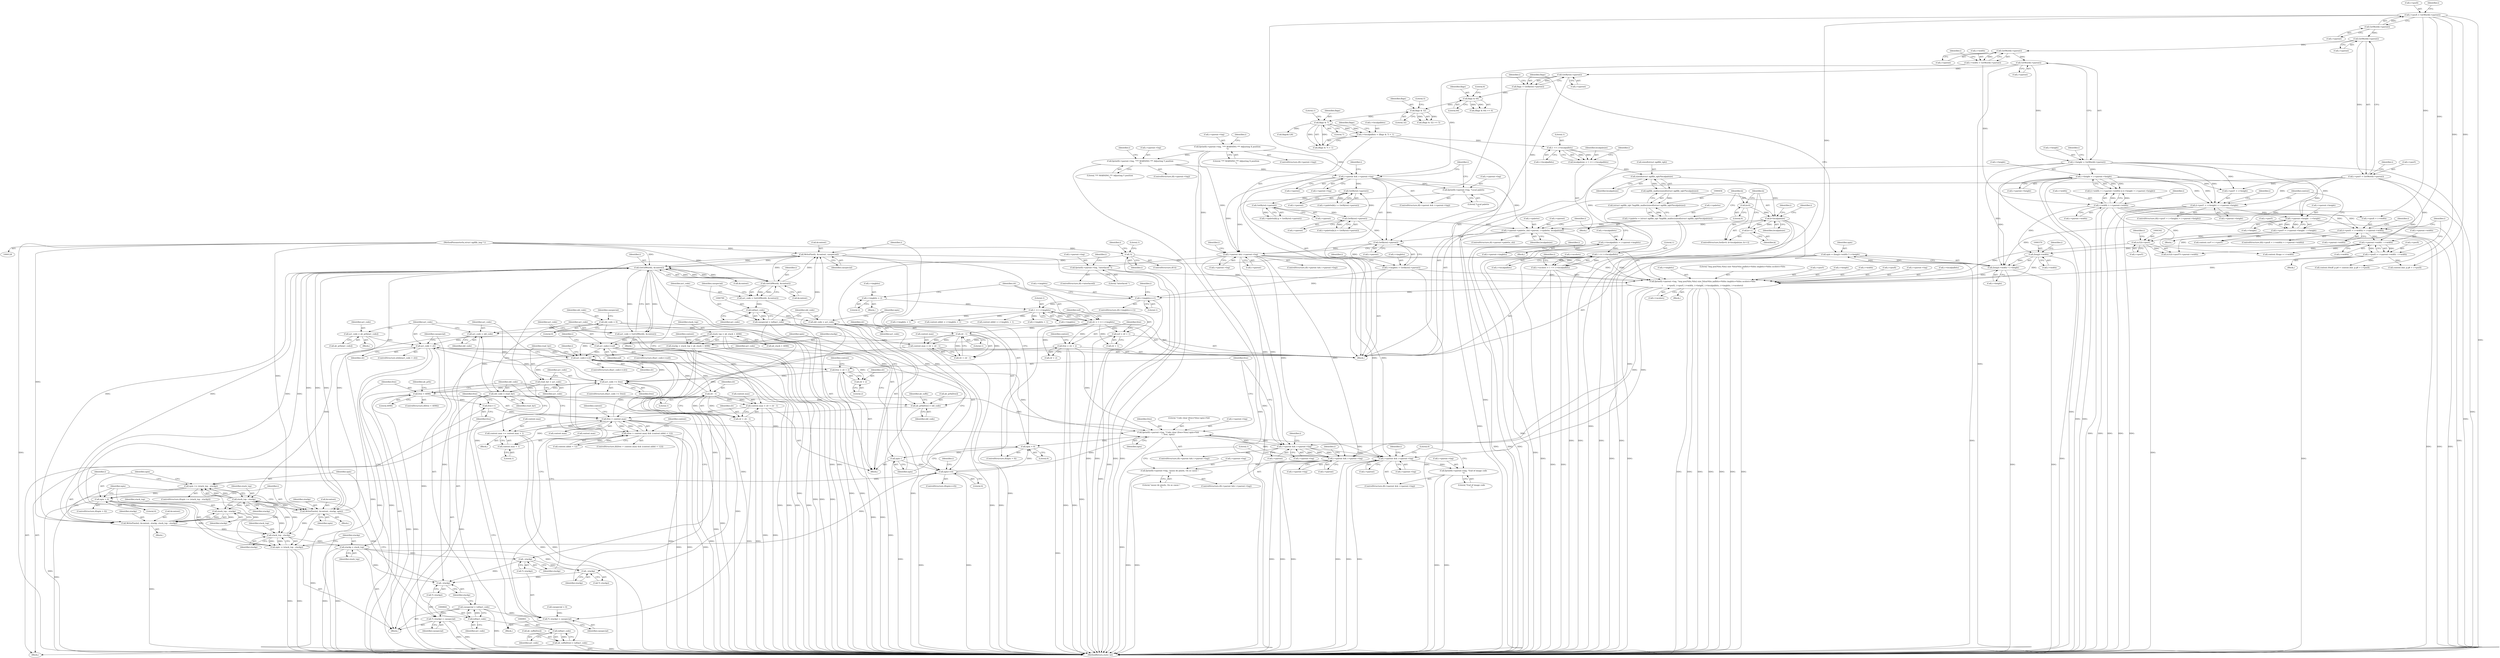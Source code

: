 digraph "0_ngiflib_cf429e0a2fe26b5f01ce0c8e9b79432e94509b6e@pointer" {
"1000799" [label="(Call,WritePixel(i, &context, casspecial))"];
"1000783" [label="(Call,GetGifWord(i, &context))"];
"1000682" [label="(Call,GetGifWord(i, &context))"];
"1000156" [label="(Call,!i)"];
"1000129" [label="(MethodParameterIn,struct ngiflib_img * i)"];
"1000858" [label="(Call,WritePixels(i, &context, stackp, stack_top - stackp))"];
"1000863" [label="(Call,stack_top - stackp)"];
"1000854" [label="(Call,stack_top - stackp)"];
"1000658" [label="(Call,stack_top = ab_stack + 4096)"];
"1000880" [label="(Call,stack_top - stackp)"];
"1000872" [label="(Call,WritePixels(i, &context, stackp, npix))"];
"1000868" [label="(Call,npix > 0)"];
"1000852" [label="(Call,npix >= (stack_top - stackp))"];
"1000711" [label="(Call,npix==0)"];
"1000804" [label="(Call,npix--)"];
"1000796" [label="(Call,npix > 0)"];
"1000749" [label="(Call,fprintf(i->parent->log, \"Code clear (free=%hu) npix=%ld\n\", free, npix))"];
"1000740" [label="(Call,i->parent && i->parent->log)"];
"1000560" [label="(Call,i->parent && i->parent->log)"];
"1000555" [label="(Call,GetByte(i->parent))"];
"1000435" [label="(Call,i->parent && i->parent->log)"];
"1000379" [label="(Call,GetByte(i->parent))"];
"1000189" [label="(Call,GetWord(i->parent))"];
"1000181" [label="(Call,GetWord(i->parent))"];
"1000173" [label="(Call,GetWord(i->parent))"];
"1000165" [label="(Call,GetWord(i->parent))"];
"1000292" [label="(Call,fprintf(i->parent->log, \"*** WARNING *** Adjusting Y position\n\"))"];
"1000251" [label="(Call,fprintf(i->parent->log, \"*** WARNING *** Adjusting X position\n\"))"];
"1000514" [label="(Call,i->parent->palette_cb(i->parent, i->palette, localpalsize))"];
"1000504" [label="(Call,GetByte(i->parent))"];
"1000492" [label="(Call,GetByte(i->parent))"];
"1000480" [label="(Call,GetByte(i->parent))"];
"1000451" [label="(Call,i->palette = (struct ngiflib_rgb *)ngiflib_malloc(sizeof(struct ngiflib_rgb)*localpalsize))"];
"1000455" [label="(Call,(struct ngiflib_rgb *)ngiflib_malloc(sizeof(struct ngiflib_rgb)*localpalsize))"];
"1000457" [label="(Call,ngiflib_malloc(sizeof(struct ngiflib_rgb)*localpalsize))"];
"1000458" [label="(Call,sizeof(struct ngiflib_rgb)*localpalsize)"];
"1000427" [label="(Call,localpalsize = 1 << i->localpalbits)"];
"1000429" [label="(Call,1 << i->localpalbits)"];
"1000411" [label="(Call,i->localpalbits = (flags & 7) + 1)"];
"1000416" [label="(Call,flags & 7)"];
"1000407" [label="(Call,flags & 32)"];
"1000388" [label="(Call,flags & 64)"];
"1000377" [label="(Call,flags = GetByte(i->parent))"];
"1000466" [label="(Call,k<localpalsize)"];
"1000463" [label="(Call,k=0)"];
"1000469" [label="(Call,k++)"];
"1000444" [label="(Call,fprintf(i->parent->log, \"Local palette\n\"))"];
"1000581" [label="(Call,fprintf(i->parent->log, \"img pos(%hu,%hu) size %hux%hu palbits=%hhu imgbits=%hhu ncolors=%hu\n\",\n\t       i->posX, i->posY, i->width, i->height, i->localpalbits, i->imgbits, i->ncolors))"];
"1000574" [label="(Call,fprintf(i->parent->log, \"interlaced \"))"];
"1000258" [label="(Call,i->posX = i->parent->width - i->width)"];
"1000262" [label="(Call,i->parent->width - i->width)"];
"1000231" [label="(Call,(i->posX + i->width) > i->parent->width)"];
"1000161" [label="(Call,i->posX = GetWord(i->parent))"];
"1000195" [label="(Call,i->width > i->parent->width)"];
"1000177" [label="(Call,i->width = GetWord(i->parent))"];
"1000341" [label="(Call,(u32)i->posY)"];
"1000299" [label="(Call,i->posY = i->parent->height - i->height)"];
"1000303" [label="(Call,i->parent->height - i->height)"];
"1000272" [label="(Call,(i->posY + i->height) > i->parent->height)"];
"1000169" [label="(Call,i->posY = GetWord(i->parent))"];
"1000185" [label="(Call,i->height = GetWord(i->parent))"];
"1000204" [label="(Call,i->height > i->parent->height)"];
"1000369" [label="(Call,(long)i->width)"];
"1000368" [label="(Call,(long)i->width * i->height)"];
"1000546" [label="(Call,1 << i->localpalbits)"];
"1000533" [label="(Call,i->localpalbits = i->parent->imgbits)"];
"1000551" [label="(Call,i->imgbits = GetByte(i->parent))"];
"1000542" [label="(Call,i->ncolors = 1 << i->localpalbits)"];
"1000907" [label="(Call,free > context.max)"];
"1000903" [label="(Call,free++)"];
"1000887" [label="(Call,free < 4096)"];
"1000812" [label="(Call,act_code >= free)"];
"1000735" [label="(Call,act_code==clr)"];
"1000687" [label="(Call,act_code==eof)"];
"1000680" [label="(Call,act_code = GetGifWord(i, &context))"];
"1000628" [label="(Call,eof = clr + 1)"];
"1000621" [label="(Call,clr = 1 << i->imgbits)"];
"1000623" [label="(Call,1 << i->imgbits)"];
"1000616" [label="(Call,i->imgbits = 2)"];
"1000610" [label="(Call,i->imgbits==1)"];
"1000825" [label="(Call,act_code > clr)"];
"1000821" [label="(Call,act_code = old_code)"];
"1000792" [label="(Call,old_code = act_code)"];
"1000789" [label="(Call,(u8)act_code)"];
"1000781" [label="(Call,act_code = GetGifWord(i, &context))"];
"1000143" [label="(Call,old_code = 0)"];
"1000931" [label="(Call,old_code = read_byt)"];
"1000808" [label="(Call,read_byt = act_code)"];
"1000836" [label="(Call,act_code = ab_prfx[act_code])"];
"1000653" [label="(Call,clr - 1)"];
"1000778" [label="(Call,clr - 1)"];
"1000758" [label="(Call,free = clr + 2)"];
"1000633" [label="(Call,free = clr + 2)"];
"1000772" [label="(Call,context.max = clr + clr - 1)"];
"1000647" [label="(Call,context.max = clr + clr - 1)"];
"1000922" [label="(Call,context.max += context.max + 1)"];
"1000366" [label="(Call,npix = (long)i->width * i->height)"];
"1000878" [label="(Call,npix -= (stack_top - stackp))"];
"1000848" [label="(Call,--stackp)"];
"1000883" [label="(Call,stackp = stack_top)"];
"1000831" [label="(Call,--stackp)"];
"1000818" [label="(Call,--stackp)"];
"1000656" [label="(Call,stackp = stack_top = ab_stack + 4096)"];
"1000799" [label="(Call,WritePixel(i, &context, casspecial))"];
"1000787" [label="(Call,casspecial = (u8)act_code)"];
"1000692" [label="(Call,i->parent && i->parent->log)"];
"1000701" [label="(Call,fprintf(i->parent->log, \"End of image code\n\"))"];
"1000716" [label="(Call,i->parent && i->parent->log)"];
"1000725" [label="(Call,fprintf(i->parent->log, \"assez de pixels, On se casse !\n\"))"];
"1000843" [label="(Call,(u8)act_code)"];
"1000841" [label="(Call,casspecial = (u8)act_code)"];
"1000816" [label="(Call,*(--stackp) = casspecial)"];
"1000846" [label="(Call,*(--stackp) = casspecial)"];
"1000900" [label="(Call,(u8)act_code)"];
"1000896" [label="(Call,ab_suffx[free] = (u8)act_code)"];
"1000906" [label="(Call,(free > context.max) && (context.nbbit < 12))"];
"1000926" [label="(Call,context.max + 1)"];
"1000760" [label="(Call,clr + 2)"];
"1000776" [label="(Call,clr + clr - 1)"];
"1000891" [label="(Call,ab_prfx[free] = old_code)"];
"1000556" [label="(Call,i->parent)"];
"1000301" [label="(Identifier,i)"];
"1000701" [label="(Call,fprintf(i->parent->log, \"End of image code\n\"))"];
"1000378" [label="(Identifier,flags)"];
"1000245" [label="(ControlStructure,if(i->parent->log))"];
"1000927" [label="(Call,context.max)"];
"1000257" [label="(Literal,\"*** WARNING *** Adjusting X position\n\")"];
"1000496" [label="(Call,i->palette[k].b = GetByte(i->parent))"];
"1000710" [label="(ControlStructure,if(npix==0))"];
"1000800" [label="(Identifier,i)"];
"1000251" [label="(Call,fprintf(i->parent->log, \"*** WARNING *** Adjusting X position\n\"))"];
"1000893" [label="(Identifier,ab_prfx)"];
"1000561" [label="(Call,i->parent)"];
"1000466" [label="(Call,k<localpalsize)"];
"1000162" [label="(Call,i->posX)"];
"1000787" [label="(Call,casspecial = (u8)act_code)"];
"1000712" [label="(Identifier,npix)"];
"1000862" [label="(Identifier,stackp)"];
"1000765" [label="(Identifier,context)"];
"1000882" [label="(Identifier,stackp)"];
"1000744" [label="(Call,i->parent->log)"];
"1000268" [label="(Call,i->width)"];
"1000623" [label="(Call,1 << i->imgbits)"];
"1000244" [label="(Block,)"];
"1000850" [label="(Identifier,casspecial)"];
"1000309" [label="(Call,i->height)"];
"1000547" [label="(Literal,1)"];
"1000511" [label="(Identifier,i)"];
"1000808" [label="(Call,read_byt = act_code)"];
"1000780" [label="(Literal,1)"];
"1000152" [label="(Call,casspecial = 0)"];
"1000145" [label="(Literal,0)"];
"1000430" [label="(Literal,1)"];
"1000468" [label="(Identifier,localpalsize)"];
"1000684" [label="(Call,&context)"];
"1000587" [label="(Literal,\"img pos(%hu,%hu) size %hux%hu palbits=%hhu imgbits=%hhu ncolors=%hu\n\")"];
"1000740" [label="(Call,i->parent && i->parent->log)"];
"1000447" [label="(Identifier,i)"];
"1000575" [label="(Call,i->parent->log)"];
"1000741" [label="(Call,i->parent)"];
"1000855" [label="(Identifier,stack_top)"];
"1000696" [label="(Call,i->parent->log)"];
"1000521" [label="(Identifier,localpalsize)"];
"1000289" [label="(Identifier,i)"];
"1000759" [label="(Identifier,free)"];
"1000462" [label="(ControlStructure,for(k=0; k<localpalsize; k++))"];
"1000711" [label="(Call,npix==0)"];
"1000781" [label="(Call,act_code = GetGifWord(i, &context))"];
"1000130" [label="(Block,)"];
"1000704" [label="(Identifier,i)"];
"1000416" [label="(Call,flags & 7)"];
"1000776" [label="(Call,clr + clr - 1)"];
"1000153" [label="(Identifier,casspecial)"];
"1000798" [label="(Literal,0)"];
"1000612" [label="(Identifier,i)"];
"1000390" [label="(Literal,64)"];
"1000870" [label="(Literal,0)"];
"1000232" [label="(Call,i->posX + i->width)"];
"1000314" [label="(Identifier,context)"];
"1000431" [label="(Call,i->localpalbits)"];
"1000854" [label="(Call,stack_top - stackp)"];
"1000591" [label="(Call,i->posY)"];
"1000822" [label="(Identifier,act_code)"];
"1000377" [label="(Call,flags = GetByte(i->parent))"];
"1000428" [label="(Identifier,localpalsize)"];
"1000803" [label="(Identifier,casspecial)"];
"1000622" [label="(Identifier,clr)"];
"1000846" [label="(Call,*(--stackp) = casspecial)"];
"1000665" [label="(Identifier,context)"];
"1000897" [label="(Call,ab_suffx[free])"];
"1000797" [label="(Identifier,npix)"];
"1000909" [label="(Call,context.max)"];
"1000923" [label="(Call,context.max)"];
"1000902" [label="(Identifier,act_code)"];
"1000879" [label="(Identifier,npix)"];
"1000380" [label="(Call,i->parent)"];
"1000391" [label="(Literal,6)"];
"1000633" [label="(Call,free = clr + 2)"];
"1000292" [label="(Call,fprintf(i->parent->log, \"*** WARNING *** Adjusting Y position\n\"))"];
"1000610" [label="(Call,i->imgbits==1)"];
"1000657" [label="(Identifier,stackp)"];
"1000758" [label="(Call,free = clr + 2)"];
"1000881" [label="(Identifier,stack_top)"];
"1000681" [label="(Identifier,act_code)"];
"1000628" [label="(Call,eof = clr + 1)"];
"1000889" [label="(Literal,4096)"];
"1000169" [label="(Call,i->posY = GetWord(i->parent))"];
"1000481" [label="(Call,i->parent)"];
"1000859" [label="(Identifier,i)"];
"1000805" [label="(Identifier,npix)"];
"1000863" [label="(Call,stack_top - stackp)"];
"1000772" [label="(Call,context.max = clr + clr - 1)"];
"1000906" [label="(Call,(free > context.max) && (context.nbbit < 12))"];
"1000493" [label="(Call,i->parent)"];
"1000543" [label="(Call,i->ncolors)"];
"1000351" [label="(Call,context.frbuff_p.p8 = context.line_p.p8 + i->posX)"];
"1000904" [label="(Identifier,free)"];
"1000166" [label="(Call,i->parent)"];
"1000427" [label="(Call,localpalsize = 1 << i->localpalbits)"];
"1000476" [label="(Identifier,i)"];
"1000826" [label="(Identifier,act_code)"];
"1000564" [label="(Call,i->parent->log)"];
"1000199" [label="(Call,i->parent->width)"];
"1000614" [label="(Literal,1)"];
"1000871" [label="(Block,)"];
"1000640" [label="(Identifier,context)"];
"1000611" [label="(Call,i->imgbits)"];
"1000778" [label="(Call,clr - 1)"];
"1000230" [label="(ControlStructure,if((i->posX + i->width) > i->parent->width))"];
"1000465" [label="(Literal,0)"];
"1000784" [label="(Identifier,i)"];
"1000551" [label="(Call,i->imgbits = GetByte(i->parent))"];
"1000713" [label="(Literal,0)"];
"1000263" [label="(Call,i->parent->width)"];
"1000621" [label="(Call,clr = 1 << i->imgbits)"];
"1000737" [label="(Identifier,clr)"];
"1000773" [label="(Call,context.max)"];
"1000410" [label="(Literal,5)"];
"1000658" [label="(Call,stack_top = ab_stack + 4096)"];
"1000818" [label="(Call,--stackp)"];
"1000654" [label="(Identifier,clr)"];
"1000857" [label="(Block,)"];
"1000248" [label="(Identifier,i)"];
"1000439" [label="(Call,i->parent->log)"];
"1000190" [label="(Call,i->parent)"];
"1000280" [label="(Call,i->parent->height)"];
"1000718" [label="(Identifier,i)"];
"1000903" [label="(Call,free++)"];
"1000883" [label="(Call,stackp = stack_top)"];
"1000155" [label="(ControlStructure,if(!i))"];
"1000692" [label="(Call,i->parent && i->parent->log)"];
"1000895" [label="(Identifier,old_code)"];
"1000157" [label="(Identifier,i)"];
"1000914" [label="(Identifier,context)"];
"1000534" [label="(Call,i->localpalbits)"];
"1000385" [label="(Identifier,i)"];
"1000716" [label="(Call,i->parent && i->parent->log)"];
"1000796" [label="(Call,npix > 0)"];
"1000789" [label="(Call,(u8)act_code)"];
"1000415" [label="(Call,(flags & 7) + 1)"];
"1000634" [label="(Identifier,free)"];
"1000891" [label="(Call,ab_prfx[free] = old_code)"];
"1000606" [label="(Call,i->ncolors)"];
"1000445" [label="(Call,i->parent->log)"];
"1000208" [label="(Call,i->parent->height)"];
"1000375" [label="(Identifier,i)"];
"1000888" [label="(Identifier,free)"];
"1000820" [label="(Identifier,casspecial)"];
"1000252" [label="(Call,i->parent->log)"];
"1000505" [label="(Call,i->parent)"];
"1000472" [label="(Call,i->palette[k].r = GetByte(i->parent))"];
"1000823" [label="(Identifier,old_code)"];
"1000907" [label="(Call,free > context.max)"];
"1000299" [label="(Call,i->posY = i->parent->height - i->height)"];
"1000469" [label="(Call,k++)"];
"1000204" [label="(Call,i->height > i->parent->height)"];
"1000273" [label="(Call,i->posY + i->height)"];
"1000470" [label="(Identifier,k)"];
"1000624" [label="(Literal,1)"];
"1000181" [label="(Call,GetWord(i->parent))"];
"1000562" [label="(Identifier,i)"];
"1000304" [label="(Call,i->parent->height)"];
"1000642" [label="(Call,i->imgbits + 1)"];
"1000179" [label="(Identifier,i)"];
"1000801" [label="(Call,&context)"];
"1000366" [label="(Call,npix = (long)i->width * i->height)"];
"1000660" [label="(Call,ab_stack + 4096)"];
"1000422" [label="(Identifier,flags)"];
"1000319" [label="(Call,context.curY = i->posY)"];
"1000852" [label="(Call,npix >= (stack_top - stackp))"];
"1000884" [label="(Identifier,stackp)"];
"1000757" [label="(Identifier,npix)"];
"1000827" [label="(Identifier,clr)"];
"1000832" [label="(Identifier,stackp)"];
"1000810" [label="(Identifier,act_code)"];
"1000728" [label="(Identifier,i)"];
"1000735" [label="(Call,act_code==clr)"];
"1000782" [label="(Identifier,act_code)"];
"1000794" [label="(Identifier,act_code)"];
"1000874" [label="(Call,&context)"];
"1000736" [label="(Identifier,act_code)"];
"1000504" [label="(Call,GetByte(i->parent))"];
"1000912" [label="(Call,context.nbbit < 12)"];
"1000691" [label="(ControlStructure,if(i->parent && i->parent->log))"];
"1000197" [label="(Identifier,i)"];
"1000597" [label="(Call,i->height)"];
"1000312" [label="(Call,context.Xtogo = i->width)"];
"1000609" [label="(ControlStructure,if(i->imgbits==1))"];
"1000537" [label="(Call,i->parent->imgbits)"];
"1000533" [label="(Call,i->localpalbits = i->parent->imgbits)"];
"1000388" [label="(Call,flags & 64)"];
"1000389" [label="(Identifier,flags)"];
"1000680" [label="(Call,act_code = GetGifWord(i, &context))"];
"1000171" [label="(Identifier,i)"];
"1000847" [label="(Call,*(--stackp))"];
"1000464" [label="(Identifier,k)"];
"1000738" [label="(Block,)"];
"1000286" [label="(ControlStructure,if(i->parent->log))"];
"1000559" [label="(ControlStructure,if(i->parent && i->parent->log))"];
"1000873" [label="(Identifier,i)"];
"1000749" [label="(Call,fprintf(i->parent->log, \"Code clear (free=%hu) npix=%ld\n\", free, npix))"];
"1000435" [label="(Call,i->parent && i->parent->log)"];
"1000725" [label="(Call,fprintf(i->parent->log, \"assez de pixels, On se casse !\n\"))"];
"1000300" [label="(Call,i->posY)"];
"1000129" [label="(MethodParameterIn,struct ngiflib_img * i)"];
"1000451" [label="(Call,i->palette = (struct ngiflib_rgb *)ngiflib_malloc(sizeof(struct ngiflib_rgb)*localpalsize))"];
"1000458" [label="(Call,sizeof(struct ngiflib_rgb)*localpalsize)"];
"1000406" [label="(Call,(flags & 32) >> 5)"];
"1000408" [label="(Identifier,flags)"];
"1000341" [label="(Call,(u32)i->posY)"];
"1000869" [label="(Identifier,npix)"];
"1000615" [label="(Block,)"];
"1000804" [label="(Call,npix--)"];
"1000733" [label="(Literal,1)"];
"1000205" [label="(Call,i->height)"];
"1000791" [label="(Identifier,act_code)"];
"1000648" [label="(Call,context.max)"];
"1000814" [label="(Identifier,free)"];
"1000143" [label="(Call,old_code = 0)"];
"1000807" [label="(Block,)"];
"1000450" [label="(Literal,\"Local palette\n\")"];
"1000581" [label="(Call,fprintf(i->parent->log, \"img pos(%hu,%hu) size %hux%hu palbits=%hhu imgbits=%hhu ncolors=%hu\n\",\n\t       i->posX, i->posY, i->width, i->height, i->localpalbits, i->imgbits, i->ncolors))"];
"1000687" [label="(Call,act_code==eof)"];
"1000905" [label="(ControlStructure,if((free > context.max) && (context.nbbit < 12)))"];
"1000783" [label="(Call,GetGifWord(i, &context))"];
"1000858" [label="(Call,WritePixels(i, &context, stackp, stack_top - stackp))"];
"1000357" [label="(Call,context.line_p.p8 + i->posX)"];
"1000160" [label="(Literal,1)"];
"1000555" [label="(Call,GetByte(i->parent))"];
"1000594" [label="(Call,i->width)"];
"1000371" [label="(Call,i->width)"];
"1000653" [label="(Call,clr - 1)"];
"1000864" [label="(Identifier,stack_top)"];
"1000795" [label="(ControlStructure,if(npix > 0))"];
"1000437" [label="(Identifier,i)"];
"1000686" [label="(ControlStructure,if(act_code==eof))"];
"1000896" [label="(Call,ab_suffx[free] = (u8)act_code)"];
"1000616" [label="(Call,i->imgbits = 2)"];
"1000387" [label="(Call,(flags & 64) >> 6)"];
"1000920" [label="(Identifier,context)"];
"1000785" [label="(Call,&context)"];
"1000343" [label="(Call,i->posY)"];
"1000702" [label="(Call,i->parent->log)"];
"1000651" [label="(Call,clr + clr - 1)"];
"1000693" [label="(Call,i->parent)"];
"1000298" [label="(Literal,\"*** WARNING *** Adjusting Y position\n\")"];
"1000777" [label="(Identifier,clr)"];
"1000707" [label="(Literal,\"End of image code\n\")"];
"1000886" [label="(ControlStructure,if(free < 4096))"];
"1000194" [label="(Call,(i->width > i->parent->width) || (i->height > i->parent->height))"];
"1000189" [label="(Call,GetWord(i->parent))"];
"1000742" [label="(Identifier,i)"];
"1000892" [label="(Call,ab_prfx[free])"];
"1000715" [label="(ControlStructure,if(i->parent && i->parent->log))"];
"1000812" [label="(Call,act_code >= free)"];
"1000374" [label="(Call,i->height)"];
"1000272" [label="(Call,(i->posY + i->height) > i->parent->height)"];
"1000682" [label="(Call,GetGifWord(i, &context))"];
"1000848" [label="(Call,--stackp)"];
"1000867" [label="(ControlStructure,if(npix > 0))"];
"1000262" [label="(Call,i->parent->width - i->width)"];
"1000788" [label="(Identifier,casspecial)"];
"1000259" [label="(Call,i->posX)"];
"1000379" [label="(Call,GetByte(i->parent))"];
"1000492" [label="(Call,GetByte(i->parent))"];
"1000444" [label="(Call,fprintf(i->parent->log, \"Local palette\n\"))"];
"1000161" [label="(Call,i->posX = GetWord(i->parent))"];
"1000165" [label="(Call,GetWord(i->parent))"];
"1000421" [label="(Call,flags&128)"];
"1000878" [label="(Call,npix -= (stack_top - stackp))"];
"1000260" [label="(Identifier,i)"];
"1000411" [label="(Call,i->localpalbits = (flags & 7) + 1)"];
"1000824" [label="(ControlStructure,while(act_code > clr))"];
"1000518" [label="(Call,i->palette)"];
"1000792" [label="(Call,old_code = act_code)"];
"1000588" [label="(Call,i->posX)"];
"1000484" [label="(Call,i->palette[k].g = GetByte(i->parent))"];
"1000417" [label="(Identifier,flags)"];
"1000837" [label="(Identifier,act_code)"];
"1000163" [label="(Identifier,i)"];
"1000514" [label="(Call,i->parent->palette_cb(i->parent, i->palette, localpalsize))"];
"1000582" [label="(Call,i->parent->log)"];
"1000638" [label="(Call,context.nbbit = i->imgbits + 1)"];
"1000898" [label="(Identifier,ab_suffx)"];
"1000618" [label="(Identifier,i)"];
"1000412" [label="(Call,i->localpalbits)"];
"1000156" [label="(Call,!i)"];
"1000174" [label="(Call,i->parent)"];
"1000843" [label="(Call,(u8)act_code)"];
"1000285" [label="(Block,)"];
"1000865" [label="(Identifier,stackp)"];
"1000544" [label="(Identifier,i)"];
"1000271" [label="(ControlStructure,if((i->posY + i->height) > i->parent->height))"];
"1000851" [label="(ControlStructure,if(npix >= (stack_top - stackp)))"];
"1000756" [label="(Identifier,free)"];
"1000679" [label="(Block,)"];
"1000453" [label="(Identifier,i)"];
"1000569" [label="(Block,)"];
"1000779" [label="(Identifier,clr)"];
"1000877" [label="(Identifier,npix)"];
"1000187" [label="(Identifier,i)"];
"1000436" [label="(Call,i->parent)"];
"1000177" [label="(Call,i->width = GetWord(i->parent))"];
"1000755" [label="(Literal,\"Code clear (free=%hu) npix=%ld\n\")"];
"1000480" [label="(Call,GetByte(i->parent))"];
"1000508" [label="(ControlStructure,if(i->parent->palette_cb))"];
"1000570" [label="(ControlStructure,if(i->interlaced))"];
"1000853" [label="(Identifier,npix)"];
"1000688" [label="(Identifier,act_code)"];
"1000887" [label="(Call,free < 4096)"];
"1000831" [label="(Call,--stackp)"];
"1000717" [label="(Call,i->parent)"];
"1000647" [label="(Call,context.max = clr + clr - 1)"];
"1000793" [label="(Identifier,old_code)"];
"1000656" [label="(Call,stackp = stack_top = ab_stack + 4096)"];
"1000926" [label="(Call,context.max + 1)"];
"1000239" [label="(Call,i->parent->width)"];
"1000900" [label="(Call,(u8)act_code)"];
"1000580" [label="(Literal,\"interlaced \")"];
"1000275" [label="(Identifier,i)"];
"1000467" [label="(Identifier,k)"];
"1000369" [label="(Call,(long)i->width)"];
"1000828" [label="(Block,)"];
"1000815" [label="(Block,)"];
"1000258" [label="(Call,i->posX = i->parent->width - i->width)"];
"1000617" [label="(Call,i->imgbits)"];
"1000731" [label="(Literal,\"assez de pixels, On se casse !\n\")"];
"1000625" [label="(Call,i->imgbits)"];
"1000434" [label="(ControlStructure,if(i->parent && i->parent->log))"];
"1000368" [label="(Call,(long)i->width * i->height)"];
"1000293" [label="(Call,i->parent->log)"];
"1000173" [label="(Call,GetWord(i->parent))"];
"1000515" [label="(Call,i->parent)"];
"1000763" [label="(Call,context.nbbit = i->imgbits + 1)"];
"1000461" [label="(Identifier,localpalsize)"];
"1000185" [label="(Call,i->height = GetWord(i->parent))"];
"1000182" [label="(Call,i->parent)"];
"1000908" [label="(Identifier,free)"];
"1000930" [label="(Literal,1)"];
"1000868" [label="(Call,npix > 0)"];
"1000720" [label="(Call,i->parent->log)"];
"1000936" [label="(MethodReturn,static int)"];
"1000572" [label="(Identifier,i)"];
"1000170" [label="(Call,i->posY)"];
"1000455" [label="(Call,(struct ngiflib_rgb *)ngiflib_malloc(sizeof(struct ngiflib_rgb)*localpalsize))"];
"1000856" [label="(Identifier,stackp)"];
"1000842" [label="(Identifier,casspecial)"];
"1000811" [label="(ControlStructure,if(act_code >= free))"];
"1000206" [label="(Identifier,i)"];
"1000424" [label="(Block,)"];
"1000231" [label="(Call,(i->posX + i->width) > i->parent->width)"];
"1000890" [label="(Block,)"];
"1000178" [label="(Call,i->width)"];
"1000922" [label="(Call,context.max += context.max + 1)"];
"1000553" [label="(Identifier,i)"];
"1000694" [label="(Identifier,i)"];
"1000767" [label="(Call,i->imgbits + 1)"];
"1000836" [label="(Call,act_code = ab_prfx[act_code])"];
"1000760" [label="(Call,clr + 2)"];
"1000845" [label="(Identifier,act_code)"];
"1000144" [label="(Identifier,old_code)"];
"1000419" [label="(Literal,1)"];
"1000931" [label="(Call,old_code = read_byt)"];
"1000817" [label="(Call,*(--stackp))"];
"1000761" [label="(Identifier,clr)"];
"1000880" [label="(Call,stack_top - stackp)"];
"1000407" [label="(Call,flags & 32)"];
"1000860" [label="(Call,&context)"];
"1000876" [label="(Identifier,stackp)"];
"1000196" [label="(Call,i->width)"];
"1000600" [label="(Call,i->localpalbits)"];
"1000452" [label="(Call,i->palette)"];
"1000463" [label="(Call,k=0)"];
"1000739" [label="(ControlStructure,if(i->parent && i->parent->log))"];
"1000933" [label="(Identifier,read_byt)"];
"1000821" [label="(Call,act_code = old_code)"];
"1000813" [label="(Identifier,act_code)"];
"1000340" [label="(Call,(u32)i->posY*i->parent->width)"];
"1000809" [label="(Identifier,read_byt)"];
"1000459" [label="(Call,sizeof(struct ngiflib_rgb))"];
"1000603" [label="(Call,i->imgbits)"];
"1000799" [label="(Call,WritePixel(i, &context, casspecial))"];
"1000409" [label="(Literal,32)"];
"1000542" [label="(Call,i->ncolors = 1 << i->localpalbits)"];
"1000872" [label="(Call,WritePixels(i, &context, stackp, npix))"];
"1000348" [label="(Identifier,i)"];
"1000825" [label="(Call,act_code > clr)"];
"1000841" [label="(Call,casspecial = (u8)act_code)"];
"1000689" [label="(Identifier,eof)"];
"1000849" [label="(Identifier,stackp)"];
"1000418" [label="(Literal,7)"];
"1000195" [label="(Call,i->width > i->parent->width)"];
"1000655" [label="(Literal,1)"];
"1000523" [label="(Block,)"];
"1000752" [label="(Identifier,i)"];
"1000917" [label="(Block,)"];
"1000620" [label="(Literal,2)"];
"1000552" [label="(Call,i->imgbits)"];
"1000560" [label="(Call,i->parent && i->parent->log)"];
"1000838" [label="(Call,ab_prfx[act_code])"];
"1000734" [label="(ControlStructure,if(act_code==clr))"];
"1000750" [label="(Call,i->parent->log)"];
"1000683" [label="(Identifier,i)"];
"1000629" [label="(Identifier,eof)"];
"1000429" [label="(Call,1 << i->localpalbits)"];
"1000932" [label="(Identifier,old_code)"];
"1000574" [label="(Call,fprintf(i->parent->log, \"interlaced \"))"];
"1000659" [label="(Identifier,stack_top)"];
"1000546" [label="(Call,1 << i->localpalbits)"];
"1000709" [label="(Literal,0)"];
"1000186" [label="(Call,i->height)"];
"1000457" [label="(Call,ngiflib_malloc(sizeof(struct ngiflib_rgb)*localpalsize))"];
"1000819" [label="(Identifier,stackp)"];
"1000635" [label="(Call,clr + 2)"];
"1000584" [label="(Identifier,i)"];
"1000726" [label="(Call,i->parent->log)"];
"1000885" [label="(Identifier,stack_top)"];
"1000548" [label="(Call,i->localpalbits)"];
"1000816" [label="(Call,*(--stackp) = casspecial)"];
"1000367" [label="(Identifier,npix)"];
"1000762" [label="(Literal,2)"];
"1000630" [label="(Call,clr + 1)"];
"1000830" [label="(Call,*(--stackp))"];
"1000303" [label="(Call,i->parent->height - i->height)"];
"1000799" -> "1000795"  [label="AST: "];
"1000799" -> "1000803"  [label="CFG: "];
"1000800" -> "1000799"  [label="AST: "];
"1000801" -> "1000799"  [label="AST: "];
"1000803" -> "1000799"  [label="AST: "];
"1000805" -> "1000799"  [label="CFG: "];
"1000799" -> "1000936"  [label="DDG: "];
"1000799" -> "1000936"  [label="DDG: "];
"1000799" -> "1000682"  [label="DDG: "];
"1000799" -> "1000682"  [label="DDG: "];
"1000783" -> "1000799"  [label="DDG: "];
"1000783" -> "1000799"  [label="DDG: "];
"1000129" -> "1000799"  [label="DDG: "];
"1000787" -> "1000799"  [label="DDG: "];
"1000799" -> "1000816"  [label="DDG: "];
"1000783" -> "1000781"  [label="AST: "];
"1000783" -> "1000785"  [label="CFG: "];
"1000784" -> "1000783"  [label="AST: "];
"1000785" -> "1000783"  [label="AST: "];
"1000781" -> "1000783"  [label="CFG: "];
"1000783" -> "1000682"  [label="DDG: "];
"1000783" -> "1000682"  [label="DDG: "];
"1000783" -> "1000781"  [label="DDG: "];
"1000783" -> "1000781"  [label="DDG: "];
"1000682" -> "1000783"  [label="DDG: "];
"1000682" -> "1000783"  [label="DDG: "];
"1000129" -> "1000783"  [label="DDG: "];
"1000682" -> "1000680"  [label="AST: "];
"1000682" -> "1000684"  [label="CFG: "];
"1000683" -> "1000682"  [label="AST: "];
"1000684" -> "1000682"  [label="AST: "];
"1000680" -> "1000682"  [label="CFG: "];
"1000682" -> "1000936"  [label="DDG: "];
"1000682" -> "1000936"  [label="DDG: "];
"1000682" -> "1000680"  [label="DDG: "];
"1000682" -> "1000680"  [label="DDG: "];
"1000156" -> "1000682"  [label="DDG: "];
"1000858" -> "1000682"  [label="DDG: "];
"1000858" -> "1000682"  [label="DDG: "];
"1000872" -> "1000682"  [label="DDG: "];
"1000872" -> "1000682"  [label="DDG: "];
"1000129" -> "1000682"  [label="DDG: "];
"1000682" -> "1000858"  [label="DDG: "];
"1000682" -> "1000858"  [label="DDG: "];
"1000682" -> "1000872"  [label="DDG: "];
"1000682" -> "1000872"  [label="DDG: "];
"1000156" -> "1000155"  [label="AST: "];
"1000156" -> "1000157"  [label="CFG: "];
"1000157" -> "1000156"  [label="AST: "];
"1000160" -> "1000156"  [label="CFG: "];
"1000163" -> "1000156"  [label="CFG: "];
"1000156" -> "1000936"  [label="DDG: "];
"1000156" -> "1000936"  [label="DDG: "];
"1000129" -> "1000156"  [label="DDG: "];
"1000129" -> "1000128"  [label="AST: "];
"1000129" -> "1000936"  [label="DDG: "];
"1000129" -> "1000858"  [label="DDG: "];
"1000129" -> "1000872"  [label="DDG: "];
"1000858" -> "1000857"  [label="AST: "];
"1000858" -> "1000863"  [label="CFG: "];
"1000859" -> "1000858"  [label="AST: "];
"1000860" -> "1000858"  [label="AST: "];
"1000862" -> "1000858"  [label="AST: "];
"1000863" -> "1000858"  [label="AST: "];
"1000879" -> "1000858"  [label="CFG: "];
"1000858" -> "1000936"  [label="DDG: "];
"1000863" -> "1000858"  [label="DDG: "];
"1000863" -> "1000858"  [label="DDG: "];
"1000858" -> "1000880"  [label="DDG: "];
"1000863" -> "1000865"  [label="CFG: "];
"1000864" -> "1000863"  [label="AST: "];
"1000865" -> "1000863"  [label="AST: "];
"1000854" -> "1000863"  [label="DDG: "];
"1000854" -> "1000863"  [label="DDG: "];
"1000863" -> "1000880"  [label="DDG: "];
"1000854" -> "1000852"  [label="AST: "];
"1000854" -> "1000856"  [label="CFG: "];
"1000855" -> "1000854"  [label="AST: "];
"1000856" -> "1000854"  [label="AST: "];
"1000852" -> "1000854"  [label="CFG: "];
"1000854" -> "1000852"  [label="DDG: "];
"1000854" -> "1000852"  [label="DDG: "];
"1000658" -> "1000854"  [label="DDG: "];
"1000880" -> "1000854"  [label="DDG: "];
"1000848" -> "1000854"  [label="DDG: "];
"1000854" -> "1000872"  [label="DDG: "];
"1000854" -> "1000880"  [label="DDG: "];
"1000854" -> "1000880"  [label="DDG: "];
"1000658" -> "1000656"  [label="AST: "];
"1000658" -> "1000660"  [label="CFG: "];
"1000659" -> "1000658"  [label="AST: "];
"1000660" -> "1000658"  [label="AST: "];
"1000656" -> "1000658"  [label="CFG: "];
"1000658" -> "1000936"  [label="DDG: "];
"1000658" -> "1000936"  [label="DDG: "];
"1000658" -> "1000656"  [label="DDG: "];
"1000880" -> "1000878"  [label="AST: "];
"1000880" -> "1000882"  [label="CFG: "];
"1000881" -> "1000880"  [label="AST: "];
"1000882" -> "1000880"  [label="AST: "];
"1000878" -> "1000880"  [label="CFG: "];
"1000880" -> "1000878"  [label="DDG: "];
"1000880" -> "1000878"  [label="DDG: "];
"1000872" -> "1000880"  [label="DDG: "];
"1000880" -> "1000883"  [label="DDG: "];
"1000872" -> "1000871"  [label="AST: "];
"1000872" -> "1000877"  [label="CFG: "];
"1000873" -> "1000872"  [label="AST: "];
"1000874" -> "1000872"  [label="AST: "];
"1000876" -> "1000872"  [label="AST: "];
"1000877" -> "1000872"  [label="AST: "];
"1000879" -> "1000872"  [label="CFG: "];
"1000872" -> "1000936"  [label="DDG: "];
"1000868" -> "1000872"  [label="DDG: "];
"1000872" -> "1000878"  [label="DDG: "];
"1000868" -> "1000867"  [label="AST: "];
"1000868" -> "1000870"  [label="CFG: "];
"1000869" -> "1000868"  [label="AST: "];
"1000870" -> "1000868"  [label="AST: "];
"1000873" -> "1000868"  [label="CFG: "];
"1000879" -> "1000868"  [label="CFG: "];
"1000868" -> "1000936"  [label="DDG: "];
"1000852" -> "1000868"  [label="DDG: "];
"1000868" -> "1000878"  [label="DDG: "];
"1000852" -> "1000851"  [label="AST: "];
"1000853" -> "1000852"  [label="AST: "];
"1000859" -> "1000852"  [label="CFG: "];
"1000869" -> "1000852"  [label="CFG: "];
"1000852" -> "1000936"  [label="DDG: "];
"1000711" -> "1000852"  [label="DDG: "];
"1000852" -> "1000878"  [label="DDG: "];
"1000711" -> "1000710"  [label="AST: "];
"1000711" -> "1000713"  [label="CFG: "];
"1000712" -> "1000711"  [label="AST: "];
"1000713" -> "1000711"  [label="AST: "];
"1000718" -> "1000711"  [label="CFG: "];
"1000736" -> "1000711"  [label="CFG: "];
"1000711" -> "1000936"  [label="DDG: "];
"1000711" -> "1000936"  [label="DDG: "];
"1000804" -> "1000711"  [label="DDG: "];
"1000366" -> "1000711"  [label="DDG: "];
"1000878" -> "1000711"  [label="DDG: "];
"1000711" -> "1000749"  [label="DDG: "];
"1000711" -> "1000796"  [label="DDG: "];
"1000804" -> "1000738"  [label="AST: "];
"1000804" -> "1000805"  [label="CFG: "];
"1000805" -> "1000804"  [label="AST: "];
"1000681" -> "1000804"  [label="CFG: "];
"1000804" -> "1000936"  [label="DDG: "];
"1000796" -> "1000804"  [label="DDG: "];
"1000796" -> "1000795"  [label="AST: "];
"1000796" -> "1000798"  [label="CFG: "];
"1000797" -> "1000796"  [label="AST: "];
"1000798" -> "1000796"  [label="AST: "];
"1000800" -> "1000796"  [label="CFG: "];
"1000805" -> "1000796"  [label="CFG: "];
"1000796" -> "1000936"  [label="DDG: "];
"1000749" -> "1000796"  [label="DDG: "];
"1000749" -> "1000739"  [label="AST: "];
"1000749" -> "1000757"  [label="CFG: "];
"1000750" -> "1000749"  [label="AST: "];
"1000755" -> "1000749"  [label="AST: "];
"1000756" -> "1000749"  [label="AST: "];
"1000757" -> "1000749"  [label="AST: "];
"1000759" -> "1000749"  [label="CFG: "];
"1000749" -> "1000936"  [label="DDG: "];
"1000749" -> "1000692"  [label="DDG: "];
"1000749" -> "1000716"  [label="DDG: "];
"1000749" -> "1000740"  [label="DDG: "];
"1000740" -> "1000749"  [label="DDG: "];
"1000907" -> "1000749"  [label="DDG: "];
"1000758" -> "1000749"  [label="DDG: "];
"1000887" -> "1000749"  [label="DDG: "];
"1000633" -> "1000749"  [label="DDG: "];
"1000740" -> "1000739"  [label="AST: "];
"1000740" -> "1000741"  [label="CFG: "];
"1000740" -> "1000744"  [label="CFG: "];
"1000741" -> "1000740"  [label="AST: "];
"1000744" -> "1000740"  [label="AST: "];
"1000752" -> "1000740"  [label="CFG: "];
"1000759" -> "1000740"  [label="CFG: "];
"1000740" -> "1000692"  [label="DDG: "];
"1000740" -> "1000692"  [label="DDG: "];
"1000740" -> "1000716"  [label="DDG: "];
"1000740" -> "1000716"  [label="DDG: "];
"1000560" -> "1000740"  [label="DDG: "];
"1000560" -> "1000740"  [label="DDG: "];
"1000581" -> "1000740"  [label="DDG: "];
"1000560" -> "1000559"  [label="AST: "];
"1000560" -> "1000561"  [label="CFG: "];
"1000560" -> "1000564"  [label="CFG: "];
"1000561" -> "1000560"  [label="AST: "];
"1000564" -> "1000560"  [label="AST: "];
"1000572" -> "1000560"  [label="CFG: "];
"1000612" -> "1000560"  [label="CFG: "];
"1000555" -> "1000560"  [label="DDG: "];
"1000292" -> "1000560"  [label="DDG: "];
"1000251" -> "1000560"  [label="DDG: "];
"1000444" -> "1000560"  [label="DDG: "];
"1000435" -> "1000560"  [label="DDG: "];
"1000560" -> "1000574"  [label="DDG: "];
"1000560" -> "1000581"  [label="DDG: "];
"1000560" -> "1000692"  [label="DDG: "];
"1000560" -> "1000692"  [label="DDG: "];
"1000560" -> "1000716"  [label="DDG: "];
"1000560" -> "1000716"  [label="DDG: "];
"1000555" -> "1000551"  [label="AST: "];
"1000555" -> "1000556"  [label="CFG: "];
"1000556" -> "1000555"  [label="AST: "];
"1000551" -> "1000555"  [label="CFG: "];
"1000555" -> "1000551"  [label="DDG: "];
"1000435" -> "1000555"  [label="DDG: "];
"1000379" -> "1000555"  [label="DDG: "];
"1000514" -> "1000555"  [label="DDG: "];
"1000504" -> "1000555"  [label="DDG: "];
"1000435" -> "1000434"  [label="AST: "];
"1000435" -> "1000436"  [label="CFG: "];
"1000435" -> "1000439"  [label="CFG: "];
"1000436" -> "1000435"  [label="AST: "];
"1000439" -> "1000435"  [label="AST: "];
"1000447" -> "1000435"  [label="CFG: "];
"1000453" -> "1000435"  [label="CFG: "];
"1000379" -> "1000435"  [label="DDG: "];
"1000292" -> "1000435"  [label="DDG: "];
"1000251" -> "1000435"  [label="DDG: "];
"1000435" -> "1000444"  [label="DDG: "];
"1000435" -> "1000480"  [label="DDG: "];
"1000435" -> "1000514"  [label="DDG: "];
"1000379" -> "1000377"  [label="AST: "];
"1000379" -> "1000380"  [label="CFG: "];
"1000380" -> "1000379"  [label="AST: "];
"1000377" -> "1000379"  [label="CFG: "];
"1000379" -> "1000377"  [label="DDG: "];
"1000189" -> "1000379"  [label="DDG: "];
"1000189" -> "1000185"  [label="AST: "];
"1000189" -> "1000190"  [label="CFG: "];
"1000190" -> "1000189"  [label="AST: "];
"1000185" -> "1000189"  [label="CFG: "];
"1000189" -> "1000936"  [label="DDG: "];
"1000189" -> "1000185"  [label="DDG: "];
"1000181" -> "1000189"  [label="DDG: "];
"1000181" -> "1000177"  [label="AST: "];
"1000181" -> "1000182"  [label="CFG: "];
"1000182" -> "1000181"  [label="AST: "];
"1000177" -> "1000181"  [label="CFG: "];
"1000181" -> "1000177"  [label="DDG: "];
"1000173" -> "1000181"  [label="DDG: "];
"1000173" -> "1000169"  [label="AST: "];
"1000173" -> "1000174"  [label="CFG: "];
"1000174" -> "1000173"  [label="AST: "];
"1000169" -> "1000173"  [label="CFG: "];
"1000173" -> "1000169"  [label="DDG: "];
"1000165" -> "1000173"  [label="DDG: "];
"1000165" -> "1000161"  [label="AST: "];
"1000165" -> "1000166"  [label="CFG: "];
"1000166" -> "1000165"  [label="AST: "];
"1000161" -> "1000165"  [label="CFG: "];
"1000165" -> "1000161"  [label="DDG: "];
"1000292" -> "1000286"  [label="AST: "];
"1000292" -> "1000298"  [label="CFG: "];
"1000293" -> "1000292"  [label="AST: "];
"1000298" -> "1000292"  [label="AST: "];
"1000301" -> "1000292"  [label="CFG: "];
"1000292" -> "1000936"  [label="DDG: "];
"1000251" -> "1000292"  [label="DDG: "];
"1000251" -> "1000245"  [label="AST: "];
"1000251" -> "1000257"  [label="CFG: "];
"1000252" -> "1000251"  [label="AST: "];
"1000257" -> "1000251"  [label="AST: "];
"1000260" -> "1000251"  [label="CFG: "];
"1000251" -> "1000936"  [label="DDG: "];
"1000514" -> "1000508"  [label="AST: "];
"1000514" -> "1000521"  [label="CFG: "];
"1000515" -> "1000514"  [label="AST: "];
"1000518" -> "1000514"  [label="AST: "];
"1000521" -> "1000514"  [label="AST: "];
"1000544" -> "1000514"  [label="CFG: "];
"1000514" -> "1000936"  [label="DDG: "];
"1000514" -> "1000936"  [label="DDG: "];
"1000514" -> "1000936"  [label="DDG: "];
"1000504" -> "1000514"  [label="DDG: "];
"1000451" -> "1000514"  [label="DDG: "];
"1000466" -> "1000514"  [label="DDG: "];
"1000504" -> "1000496"  [label="AST: "];
"1000504" -> "1000505"  [label="CFG: "];
"1000505" -> "1000504"  [label="AST: "];
"1000496" -> "1000504"  [label="CFG: "];
"1000504" -> "1000480"  [label="DDG: "];
"1000504" -> "1000496"  [label="DDG: "];
"1000492" -> "1000504"  [label="DDG: "];
"1000492" -> "1000484"  [label="AST: "];
"1000492" -> "1000493"  [label="CFG: "];
"1000493" -> "1000492"  [label="AST: "];
"1000484" -> "1000492"  [label="CFG: "];
"1000492" -> "1000484"  [label="DDG: "];
"1000480" -> "1000492"  [label="DDG: "];
"1000480" -> "1000472"  [label="AST: "];
"1000480" -> "1000481"  [label="CFG: "];
"1000481" -> "1000480"  [label="AST: "];
"1000472" -> "1000480"  [label="CFG: "];
"1000480" -> "1000472"  [label="DDG: "];
"1000451" -> "1000424"  [label="AST: "];
"1000451" -> "1000455"  [label="CFG: "];
"1000452" -> "1000451"  [label="AST: "];
"1000455" -> "1000451"  [label="AST: "];
"1000464" -> "1000451"  [label="CFG: "];
"1000451" -> "1000936"  [label="DDG: "];
"1000451" -> "1000936"  [label="DDG: "];
"1000455" -> "1000451"  [label="DDG: "];
"1000455" -> "1000457"  [label="CFG: "];
"1000456" -> "1000455"  [label="AST: "];
"1000457" -> "1000455"  [label="AST: "];
"1000455" -> "1000936"  [label="DDG: "];
"1000457" -> "1000455"  [label="DDG: "];
"1000457" -> "1000458"  [label="CFG: "];
"1000458" -> "1000457"  [label="AST: "];
"1000457" -> "1000936"  [label="DDG: "];
"1000458" -> "1000457"  [label="DDG: "];
"1000458" -> "1000461"  [label="CFG: "];
"1000459" -> "1000458"  [label="AST: "];
"1000461" -> "1000458"  [label="AST: "];
"1000427" -> "1000458"  [label="DDG: "];
"1000458" -> "1000466"  [label="DDG: "];
"1000427" -> "1000424"  [label="AST: "];
"1000427" -> "1000429"  [label="CFG: "];
"1000428" -> "1000427"  [label="AST: "];
"1000429" -> "1000427"  [label="AST: "];
"1000437" -> "1000427"  [label="CFG: "];
"1000429" -> "1000427"  [label="DDG: "];
"1000429" -> "1000427"  [label="DDG: "];
"1000429" -> "1000431"  [label="CFG: "];
"1000430" -> "1000429"  [label="AST: "];
"1000431" -> "1000429"  [label="AST: "];
"1000411" -> "1000429"  [label="DDG: "];
"1000429" -> "1000546"  [label="DDG: "];
"1000411" -> "1000130"  [label="AST: "];
"1000411" -> "1000415"  [label="CFG: "];
"1000412" -> "1000411"  [label="AST: "];
"1000415" -> "1000411"  [label="AST: "];
"1000422" -> "1000411"  [label="CFG: "];
"1000411" -> "1000936"  [label="DDG: "];
"1000416" -> "1000411"  [label="DDG: "];
"1000416" -> "1000411"  [label="DDG: "];
"1000416" -> "1000415"  [label="AST: "];
"1000416" -> "1000418"  [label="CFG: "];
"1000417" -> "1000416"  [label="AST: "];
"1000418" -> "1000416"  [label="AST: "];
"1000419" -> "1000416"  [label="CFG: "];
"1000416" -> "1000415"  [label="DDG: "];
"1000416" -> "1000415"  [label="DDG: "];
"1000407" -> "1000416"  [label="DDG: "];
"1000416" -> "1000421"  [label="DDG: "];
"1000407" -> "1000406"  [label="AST: "];
"1000407" -> "1000409"  [label="CFG: "];
"1000408" -> "1000407"  [label="AST: "];
"1000409" -> "1000407"  [label="AST: "];
"1000410" -> "1000407"  [label="CFG: "];
"1000407" -> "1000406"  [label="DDG: "];
"1000407" -> "1000406"  [label="DDG: "];
"1000388" -> "1000407"  [label="DDG: "];
"1000388" -> "1000387"  [label="AST: "];
"1000388" -> "1000390"  [label="CFG: "];
"1000389" -> "1000388"  [label="AST: "];
"1000390" -> "1000388"  [label="AST: "];
"1000391" -> "1000388"  [label="CFG: "];
"1000388" -> "1000387"  [label="DDG: "];
"1000388" -> "1000387"  [label="DDG: "];
"1000377" -> "1000388"  [label="DDG: "];
"1000377" -> "1000130"  [label="AST: "];
"1000378" -> "1000377"  [label="AST: "];
"1000385" -> "1000377"  [label="CFG: "];
"1000466" -> "1000462"  [label="AST: "];
"1000466" -> "1000468"  [label="CFG: "];
"1000467" -> "1000466"  [label="AST: "];
"1000468" -> "1000466"  [label="AST: "];
"1000476" -> "1000466"  [label="CFG: "];
"1000511" -> "1000466"  [label="CFG: "];
"1000466" -> "1000936"  [label="DDG: "];
"1000466" -> "1000936"  [label="DDG: "];
"1000466" -> "1000936"  [label="DDG: "];
"1000463" -> "1000466"  [label="DDG: "];
"1000469" -> "1000466"  [label="DDG: "];
"1000466" -> "1000469"  [label="DDG: "];
"1000463" -> "1000462"  [label="AST: "];
"1000463" -> "1000465"  [label="CFG: "];
"1000464" -> "1000463"  [label="AST: "];
"1000465" -> "1000463"  [label="AST: "];
"1000467" -> "1000463"  [label="CFG: "];
"1000469" -> "1000462"  [label="AST: "];
"1000469" -> "1000470"  [label="CFG: "];
"1000470" -> "1000469"  [label="AST: "];
"1000467" -> "1000469"  [label="CFG: "];
"1000444" -> "1000434"  [label="AST: "];
"1000444" -> "1000450"  [label="CFG: "];
"1000445" -> "1000444"  [label="AST: "];
"1000450" -> "1000444"  [label="AST: "];
"1000453" -> "1000444"  [label="CFG: "];
"1000444" -> "1000936"  [label="DDG: "];
"1000581" -> "1000569"  [label="AST: "];
"1000581" -> "1000606"  [label="CFG: "];
"1000582" -> "1000581"  [label="AST: "];
"1000587" -> "1000581"  [label="AST: "];
"1000588" -> "1000581"  [label="AST: "];
"1000591" -> "1000581"  [label="AST: "];
"1000594" -> "1000581"  [label="AST: "];
"1000597" -> "1000581"  [label="AST: "];
"1000600" -> "1000581"  [label="AST: "];
"1000603" -> "1000581"  [label="AST: "];
"1000606" -> "1000581"  [label="AST: "];
"1000612" -> "1000581"  [label="CFG: "];
"1000581" -> "1000936"  [label="DDG: "];
"1000581" -> "1000936"  [label="DDG: "];
"1000581" -> "1000936"  [label="DDG: "];
"1000581" -> "1000936"  [label="DDG: "];
"1000581" -> "1000936"  [label="DDG: "];
"1000581" -> "1000936"  [label="DDG: "];
"1000581" -> "1000936"  [label="DDG: "];
"1000574" -> "1000581"  [label="DDG: "];
"1000258" -> "1000581"  [label="DDG: "];
"1000161" -> "1000581"  [label="DDG: "];
"1000341" -> "1000581"  [label="DDG: "];
"1000369" -> "1000581"  [label="DDG: "];
"1000368" -> "1000581"  [label="DDG: "];
"1000546" -> "1000581"  [label="DDG: "];
"1000551" -> "1000581"  [label="DDG: "];
"1000542" -> "1000581"  [label="DDG: "];
"1000581" -> "1000610"  [label="DDG: "];
"1000581" -> "1000692"  [label="DDG: "];
"1000581" -> "1000716"  [label="DDG: "];
"1000574" -> "1000570"  [label="AST: "];
"1000574" -> "1000580"  [label="CFG: "];
"1000575" -> "1000574"  [label="AST: "];
"1000580" -> "1000574"  [label="AST: "];
"1000584" -> "1000574"  [label="CFG: "];
"1000574" -> "1000936"  [label="DDG: "];
"1000258" -> "1000244"  [label="AST: "];
"1000258" -> "1000262"  [label="CFG: "];
"1000259" -> "1000258"  [label="AST: "];
"1000262" -> "1000258"  [label="AST: "];
"1000275" -> "1000258"  [label="CFG: "];
"1000258" -> "1000936"  [label="DDG: "];
"1000262" -> "1000258"  [label="DDG: "];
"1000262" -> "1000258"  [label="DDG: "];
"1000258" -> "1000351"  [label="DDG: "];
"1000258" -> "1000357"  [label="DDG: "];
"1000262" -> "1000268"  [label="CFG: "];
"1000263" -> "1000262"  [label="AST: "];
"1000268" -> "1000262"  [label="AST: "];
"1000231" -> "1000262"  [label="DDG: "];
"1000195" -> "1000262"  [label="DDG: "];
"1000262" -> "1000312"  [label="DDG: "];
"1000262" -> "1000340"  [label="DDG: "];
"1000262" -> "1000369"  [label="DDG: "];
"1000231" -> "1000230"  [label="AST: "];
"1000231" -> "1000239"  [label="CFG: "];
"1000232" -> "1000231"  [label="AST: "];
"1000239" -> "1000231"  [label="AST: "];
"1000248" -> "1000231"  [label="CFG: "];
"1000275" -> "1000231"  [label="CFG: "];
"1000231" -> "1000936"  [label="DDG: "];
"1000231" -> "1000936"  [label="DDG: "];
"1000161" -> "1000231"  [label="DDG: "];
"1000195" -> "1000231"  [label="DDG: "];
"1000195" -> "1000231"  [label="DDG: "];
"1000231" -> "1000340"  [label="DDG: "];
"1000161" -> "1000130"  [label="AST: "];
"1000162" -> "1000161"  [label="AST: "];
"1000171" -> "1000161"  [label="CFG: "];
"1000161" -> "1000936"  [label="DDG: "];
"1000161" -> "1000232"  [label="DDG: "];
"1000161" -> "1000351"  [label="DDG: "];
"1000161" -> "1000357"  [label="DDG: "];
"1000195" -> "1000194"  [label="AST: "];
"1000195" -> "1000199"  [label="CFG: "];
"1000196" -> "1000195"  [label="AST: "];
"1000199" -> "1000195"  [label="AST: "];
"1000206" -> "1000195"  [label="CFG: "];
"1000194" -> "1000195"  [label="CFG: "];
"1000195" -> "1000936"  [label="DDG: "];
"1000195" -> "1000936"  [label="DDG: "];
"1000195" -> "1000194"  [label="DDG: "];
"1000195" -> "1000194"  [label="DDG: "];
"1000177" -> "1000195"  [label="DDG: "];
"1000195" -> "1000232"  [label="DDG: "];
"1000195" -> "1000312"  [label="DDG: "];
"1000195" -> "1000369"  [label="DDG: "];
"1000177" -> "1000130"  [label="AST: "];
"1000178" -> "1000177"  [label="AST: "];
"1000187" -> "1000177"  [label="CFG: "];
"1000341" -> "1000340"  [label="AST: "];
"1000341" -> "1000343"  [label="CFG: "];
"1000342" -> "1000341"  [label="AST: "];
"1000343" -> "1000341"  [label="AST: "];
"1000348" -> "1000341"  [label="CFG: "];
"1000341" -> "1000936"  [label="DDG: "];
"1000341" -> "1000340"  [label="DDG: "];
"1000299" -> "1000341"  [label="DDG: "];
"1000169" -> "1000341"  [label="DDG: "];
"1000299" -> "1000285"  [label="AST: "];
"1000299" -> "1000303"  [label="CFG: "];
"1000300" -> "1000299"  [label="AST: "];
"1000303" -> "1000299"  [label="AST: "];
"1000314" -> "1000299"  [label="CFG: "];
"1000299" -> "1000936"  [label="DDG: "];
"1000303" -> "1000299"  [label="DDG: "];
"1000303" -> "1000299"  [label="DDG: "];
"1000299" -> "1000319"  [label="DDG: "];
"1000303" -> "1000309"  [label="CFG: "];
"1000304" -> "1000303"  [label="AST: "];
"1000309" -> "1000303"  [label="AST: "];
"1000303" -> "1000936"  [label="DDG: "];
"1000272" -> "1000303"  [label="DDG: "];
"1000185" -> "1000303"  [label="DDG: "];
"1000204" -> "1000303"  [label="DDG: "];
"1000303" -> "1000368"  [label="DDG: "];
"1000272" -> "1000271"  [label="AST: "];
"1000272" -> "1000280"  [label="CFG: "];
"1000273" -> "1000272"  [label="AST: "];
"1000280" -> "1000272"  [label="AST: "];
"1000289" -> "1000272"  [label="CFG: "];
"1000314" -> "1000272"  [label="CFG: "];
"1000272" -> "1000936"  [label="DDG: "];
"1000272" -> "1000936"  [label="DDG: "];
"1000272" -> "1000936"  [label="DDG: "];
"1000169" -> "1000272"  [label="DDG: "];
"1000185" -> "1000272"  [label="DDG: "];
"1000204" -> "1000272"  [label="DDG: "];
"1000204" -> "1000272"  [label="DDG: "];
"1000169" -> "1000130"  [label="AST: "];
"1000170" -> "1000169"  [label="AST: "];
"1000179" -> "1000169"  [label="CFG: "];
"1000169" -> "1000936"  [label="DDG: "];
"1000169" -> "1000273"  [label="DDG: "];
"1000169" -> "1000319"  [label="DDG: "];
"1000185" -> "1000130"  [label="AST: "];
"1000186" -> "1000185"  [label="AST: "];
"1000197" -> "1000185"  [label="CFG: "];
"1000185" -> "1000936"  [label="DDG: "];
"1000185" -> "1000936"  [label="DDG: "];
"1000185" -> "1000204"  [label="DDG: "];
"1000185" -> "1000273"  [label="DDG: "];
"1000185" -> "1000368"  [label="DDG: "];
"1000204" -> "1000194"  [label="AST: "];
"1000204" -> "1000208"  [label="CFG: "];
"1000205" -> "1000204"  [label="AST: "];
"1000208" -> "1000204"  [label="AST: "];
"1000194" -> "1000204"  [label="CFG: "];
"1000204" -> "1000936"  [label="DDG: "];
"1000204" -> "1000936"  [label="DDG: "];
"1000204" -> "1000194"  [label="DDG: "];
"1000204" -> "1000194"  [label="DDG: "];
"1000204" -> "1000273"  [label="DDG: "];
"1000204" -> "1000368"  [label="DDG: "];
"1000369" -> "1000368"  [label="AST: "];
"1000369" -> "1000371"  [label="CFG: "];
"1000370" -> "1000369"  [label="AST: "];
"1000371" -> "1000369"  [label="AST: "];
"1000375" -> "1000369"  [label="CFG: "];
"1000369" -> "1000936"  [label="DDG: "];
"1000369" -> "1000368"  [label="DDG: "];
"1000368" -> "1000366"  [label="AST: "];
"1000368" -> "1000374"  [label="CFG: "];
"1000374" -> "1000368"  [label="AST: "];
"1000366" -> "1000368"  [label="CFG: "];
"1000368" -> "1000936"  [label="DDG: "];
"1000368" -> "1000936"  [label="DDG: "];
"1000368" -> "1000366"  [label="DDG: "];
"1000368" -> "1000366"  [label="DDG: "];
"1000546" -> "1000542"  [label="AST: "];
"1000546" -> "1000548"  [label="CFG: "];
"1000547" -> "1000546"  [label="AST: "];
"1000548" -> "1000546"  [label="AST: "];
"1000542" -> "1000546"  [label="CFG: "];
"1000546" -> "1000936"  [label="DDG: "];
"1000546" -> "1000542"  [label="DDG: "];
"1000546" -> "1000542"  [label="DDG: "];
"1000533" -> "1000546"  [label="DDG: "];
"1000533" -> "1000523"  [label="AST: "];
"1000533" -> "1000537"  [label="CFG: "];
"1000534" -> "1000533"  [label="AST: "];
"1000537" -> "1000533"  [label="AST: "];
"1000544" -> "1000533"  [label="CFG: "];
"1000533" -> "1000936"  [label="DDG: "];
"1000551" -> "1000130"  [label="AST: "];
"1000552" -> "1000551"  [label="AST: "];
"1000562" -> "1000551"  [label="CFG: "];
"1000551" -> "1000936"  [label="DDG: "];
"1000551" -> "1000610"  [label="DDG: "];
"1000542" -> "1000130"  [label="AST: "];
"1000543" -> "1000542"  [label="AST: "];
"1000553" -> "1000542"  [label="CFG: "];
"1000542" -> "1000936"  [label="DDG: "];
"1000542" -> "1000936"  [label="DDG: "];
"1000907" -> "1000906"  [label="AST: "];
"1000907" -> "1000909"  [label="CFG: "];
"1000908" -> "1000907"  [label="AST: "];
"1000909" -> "1000907"  [label="AST: "];
"1000914" -> "1000907"  [label="CFG: "];
"1000906" -> "1000907"  [label="CFG: "];
"1000907" -> "1000936"  [label="DDG: "];
"1000907" -> "1000936"  [label="DDG: "];
"1000907" -> "1000812"  [label="DDG: "];
"1000907" -> "1000906"  [label="DDG: "];
"1000907" -> "1000906"  [label="DDG: "];
"1000903" -> "1000907"  [label="DDG: "];
"1000772" -> "1000907"  [label="DDG: "];
"1000647" -> "1000907"  [label="DDG: "];
"1000922" -> "1000907"  [label="DDG: "];
"1000907" -> "1000922"  [label="DDG: "];
"1000907" -> "1000926"  [label="DDG: "];
"1000903" -> "1000890"  [label="AST: "];
"1000903" -> "1000904"  [label="CFG: "];
"1000904" -> "1000903"  [label="AST: "];
"1000908" -> "1000903"  [label="CFG: "];
"1000887" -> "1000903"  [label="DDG: "];
"1000887" -> "1000886"  [label="AST: "];
"1000887" -> "1000889"  [label="CFG: "];
"1000888" -> "1000887"  [label="AST: "];
"1000889" -> "1000887"  [label="AST: "];
"1000893" -> "1000887"  [label="CFG: "];
"1000932" -> "1000887"  [label="CFG: "];
"1000887" -> "1000936"  [label="DDG: "];
"1000887" -> "1000936"  [label="DDG: "];
"1000887" -> "1000812"  [label="DDG: "];
"1000812" -> "1000887"  [label="DDG: "];
"1000812" -> "1000811"  [label="AST: "];
"1000812" -> "1000814"  [label="CFG: "];
"1000813" -> "1000812"  [label="AST: "];
"1000814" -> "1000812"  [label="AST: "];
"1000819" -> "1000812"  [label="CFG: "];
"1000826" -> "1000812"  [label="CFG: "];
"1000812" -> "1000936"  [label="DDG: "];
"1000735" -> "1000812"  [label="DDG: "];
"1000758" -> "1000812"  [label="DDG: "];
"1000633" -> "1000812"  [label="DDG: "];
"1000812" -> "1000825"  [label="DDG: "];
"1000735" -> "1000734"  [label="AST: "];
"1000735" -> "1000737"  [label="CFG: "];
"1000736" -> "1000735"  [label="AST: "];
"1000737" -> "1000735"  [label="AST: "];
"1000742" -> "1000735"  [label="CFG: "];
"1000809" -> "1000735"  [label="CFG: "];
"1000735" -> "1000936"  [label="DDG: "];
"1000687" -> "1000735"  [label="DDG: "];
"1000825" -> "1000735"  [label="DDG: "];
"1000653" -> "1000735"  [label="DDG: "];
"1000778" -> "1000735"  [label="DDG: "];
"1000735" -> "1000758"  [label="DDG: "];
"1000735" -> "1000760"  [label="DDG: "];
"1000735" -> "1000778"  [label="DDG: "];
"1000735" -> "1000808"  [label="DDG: "];
"1000735" -> "1000825"  [label="DDG: "];
"1000687" -> "1000686"  [label="AST: "];
"1000687" -> "1000689"  [label="CFG: "];
"1000688" -> "1000687"  [label="AST: "];
"1000689" -> "1000687"  [label="AST: "];
"1000694" -> "1000687"  [label="CFG: "];
"1000712" -> "1000687"  [label="CFG: "];
"1000687" -> "1000936"  [label="DDG: "];
"1000687" -> "1000936"  [label="DDG: "];
"1000687" -> "1000936"  [label="DDG: "];
"1000680" -> "1000687"  [label="DDG: "];
"1000628" -> "1000687"  [label="DDG: "];
"1000680" -> "1000679"  [label="AST: "];
"1000681" -> "1000680"  [label="AST: "];
"1000688" -> "1000680"  [label="CFG: "];
"1000680" -> "1000936"  [label="DDG: "];
"1000628" -> "1000130"  [label="AST: "];
"1000628" -> "1000630"  [label="CFG: "];
"1000629" -> "1000628"  [label="AST: "];
"1000630" -> "1000628"  [label="AST: "];
"1000634" -> "1000628"  [label="CFG: "];
"1000628" -> "1000936"  [label="DDG: "];
"1000621" -> "1000628"  [label="DDG: "];
"1000621" -> "1000130"  [label="AST: "];
"1000621" -> "1000623"  [label="CFG: "];
"1000622" -> "1000621"  [label="AST: "];
"1000623" -> "1000621"  [label="AST: "];
"1000629" -> "1000621"  [label="CFG: "];
"1000621" -> "1000936"  [label="DDG: "];
"1000623" -> "1000621"  [label="DDG: "];
"1000623" -> "1000621"  [label="DDG: "];
"1000621" -> "1000630"  [label="DDG: "];
"1000621" -> "1000633"  [label="DDG: "];
"1000621" -> "1000635"  [label="DDG: "];
"1000621" -> "1000653"  [label="DDG: "];
"1000623" -> "1000625"  [label="CFG: "];
"1000624" -> "1000623"  [label="AST: "];
"1000625" -> "1000623"  [label="AST: "];
"1000616" -> "1000623"  [label="DDG: "];
"1000610" -> "1000623"  [label="DDG: "];
"1000623" -> "1000638"  [label="DDG: "];
"1000623" -> "1000642"  [label="DDG: "];
"1000623" -> "1000763"  [label="DDG: "];
"1000623" -> "1000767"  [label="DDG: "];
"1000616" -> "1000615"  [label="AST: "];
"1000616" -> "1000620"  [label="CFG: "];
"1000617" -> "1000616"  [label="AST: "];
"1000620" -> "1000616"  [label="AST: "];
"1000622" -> "1000616"  [label="CFG: "];
"1000610" -> "1000609"  [label="AST: "];
"1000610" -> "1000614"  [label="CFG: "];
"1000611" -> "1000610"  [label="AST: "];
"1000614" -> "1000610"  [label="AST: "];
"1000618" -> "1000610"  [label="CFG: "];
"1000622" -> "1000610"  [label="CFG: "];
"1000610" -> "1000936"  [label="DDG: "];
"1000825" -> "1000824"  [label="AST: "];
"1000825" -> "1000827"  [label="CFG: "];
"1000826" -> "1000825"  [label="AST: "];
"1000827" -> "1000825"  [label="AST: "];
"1000832" -> "1000825"  [label="CFG: "];
"1000842" -> "1000825"  [label="CFG: "];
"1000825" -> "1000936"  [label="DDG: "];
"1000825" -> "1000936"  [label="DDG: "];
"1000821" -> "1000825"  [label="DDG: "];
"1000836" -> "1000825"  [label="DDG: "];
"1000825" -> "1000843"  [label="DDG: "];
"1000821" -> "1000815"  [label="AST: "];
"1000821" -> "1000823"  [label="CFG: "];
"1000822" -> "1000821"  [label="AST: "];
"1000823" -> "1000821"  [label="AST: "];
"1000826" -> "1000821"  [label="CFG: "];
"1000792" -> "1000821"  [label="DDG: "];
"1000143" -> "1000821"  [label="DDG: "];
"1000931" -> "1000821"  [label="DDG: "];
"1000792" -> "1000738"  [label="AST: "];
"1000792" -> "1000794"  [label="CFG: "];
"1000793" -> "1000792"  [label="AST: "];
"1000794" -> "1000792"  [label="AST: "];
"1000797" -> "1000792"  [label="CFG: "];
"1000792" -> "1000936"  [label="DDG: "];
"1000789" -> "1000792"  [label="DDG: "];
"1000792" -> "1000891"  [label="DDG: "];
"1000789" -> "1000787"  [label="AST: "];
"1000789" -> "1000791"  [label="CFG: "];
"1000790" -> "1000789"  [label="AST: "];
"1000791" -> "1000789"  [label="AST: "];
"1000787" -> "1000789"  [label="CFG: "];
"1000789" -> "1000787"  [label="DDG: "];
"1000781" -> "1000789"  [label="DDG: "];
"1000781" -> "1000738"  [label="AST: "];
"1000782" -> "1000781"  [label="AST: "];
"1000788" -> "1000781"  [label="CFG: "];
"1000143" -> "1000130"  [label="AST: "];
"1000143" -> "1000145"  [label="CFG: "];
"1000144" -> "1000143"  [label="AST: "];
"1000145" -> "1000143"  [label="AST: "];
"1000153" -> "1000143"  [label="CFG: "];
"1000143" -> "1000936"  [label="DDG: "];
"1000143" -> "1000891"  [label="DDG: "];
"1000931" -> "1000807"  [label="AST: "];
"1000931" -> "1000933"  [label="CFG: "];
"1000932" -> "1000931"  [label="AST: "];
"1000933" -> "1000931"  [label="AST: "];
"1000681" -> "1000931"  [label="CFG: "];
"1000931" -> "1000936"  [label="DDG: "];
"1000931" -> "1000936"  [label="DDG: "];
"1000931" -> "1000891"  [label="DDG: "];
"1000808" -> "1000931"  [label="DDG: "];
"1000808" -> "1000807"  [label="AST: "];
"1000808" -> "1000810"  [label="CFG: "];
"1000809" -> "1000808"  [label="AST: "];
"1000810" -> "1000808"  [label="AST: "];
"1000813" -> "1000808"  [label="CFG: "];
"1000836" -> "1000828"  [label="AST: "];
"1000836" -> "1000838"  [label="CFG: "];
"1000837" -> "1000836"  [label="AST: "];
"1000838" -> "1000836"  [label="AST: "];
"1000826" -> "1000836"  [label="CFG: "];
"1000836" -> "1000936"  [label="DDG: "];
"1000653" -> "1000651"  [label="AST: "];
"1000653" -> "1000655"  [label="CFG: "];
"1000654" -> "1000653"  [label="AST: "];
"1000655" -> "1000653"  [label="AST: "];
"1000651" -> "1000653"  [label="CFG: "];
"1000653" -> "1000647"  [label="DDG: "];
"1000653" -> "1000647"  [label="DDG: "];
"1000653" -> "1000651"  [label="DDG: "];
"1000653" -> "1000651"  [label="DDG: "];
"1000778" -> "1000776"  [label="AST: "];
"1000778" -> "1000780"  [label="CFG: "];
"1000779" -> "1000778"  [label="AST: "];
"1000780" -> "1000778"  [label="AST: "];
"1000776" -> "1000778"  [label="CFG: "];
"1000778" -> "1000772"  [label="DDG: "];
"1000778" -> "1000772"  [label="DDG: "];
"1000778" -> "1000776"  [label="DDG: "];
"1000778" -> "1000776"  [label="DDG: "];
"1000758" -> "1000738"  [label="AST: "];
"1000758" -> "1000760"  [label="CFG: "];
"1000759" -> "1000758"  [label="AST: "];
"1000760" -> "1000758"  [label="AST: "];
"1000765" -> "1000758"  [label="CFG: "];
"1000758" -> "1000936"  [label="DDG: "];
"1000758" -> "1000936"  [label="DDG: "];
"1000633" -> "1000130"  [label="AST: "];
"1000633" -> "1000635"  [label="CFG: "];
"1000634" -> "1000633"  [label="AST: "];
"1000635" -> "1000633"  [label="AST: "];
"1000640" -> "1000633"  [label="CFG: "];
"1000633" -> "1000936"  [label="DDG: "];
"1000633" -> "1000936"  [label="DDG: "];
"1000772" -> "1000738"  [label="AST: "];
"1000772" -> "1000776"  [label="CFG: "];
"1000773" -> "1000772"  [label="AST: "];
"1000776" -> "1000772"  [label="AST: "];
"1000782" -> "1000772"  [label="CFG: "];
"1000772" -> "1000936"  [label="DDG: "];
"1000772" -> "1000936"  [label="DDG: "];
"1000647" -> "1000130"  [label="AST: "];
"1000647" -> "1000651"  [label="CFG: "];
"1000648" -> "1000647"  [label="AST: "];
"1000651" -> "1000647"  [label="AST: "];
"1000657" -> "1000647"  [label="CFG: "];
"1000647" -> "1000936"  [label="DDG: "];
"1000647" -> "1000936"  [label="DDG: "];
"1000922" -> "1000917"  [label="AST: "];
"1000922" -> "1000926"  [label="CFG: "];
"1000923" -> "1000922"  [label="AST: "];
"1000926" -> "1000922"  [label="AST: "];
"1000932" -> "1000922"  [label="CFG: "];
"1000922" -> "1000936"  [label="DDG: "];
"1000922" -> "1000936"  [label="DDG: "];
"1000366" -> "1000130"  [label="AST: "];
"1000367" -> "1000366"  [label="AST: "];
"1000378" -> "1000366"  [label="CFG: "];
"1000366" -> "1000936"  [label="DDG: "];
"1000366" -> "1000936"  [label="DDG: "];
"1000878" -> "1000807"  [label="AST: "];
"1000879" -> "1000878"  [label="AST: "];
"1000884" -> "1000878"  [label="CFG: "];
"1000878" -> "1000936"  [label="DDG: "];
"1000878" -> "1000936"  [label="DDG: "];
"1000848" -> "1000847"  [label="AST: "];
"1000848" -> "1000849"  [label="CFG: "];
"1000849" -> "1000848"  [label="AST: "];
"1000847" -> "1000848"  [label="CFG: "];
"1000883" -> "1000848"  [label="DDG: "];
"1000831" -> "1000848"  [label="DDG: "];
"1000818" -> "1000848"  [label="DDG: "];
"1000656" -> "1000848"  [label="DDG: "];
"1000883" -> "1000807"  [label="AST: "];
"1000883" -> "1000885"  [label="CFG: "];
"1000884" -> "1000883"  [label="AST: "];
"1000885" -> "1000883"  [label="AST: "];
"1000888" -> "1000883"  [label="CFG: "];
"1000883" -> "1000936"  [label="DDG: "];
"1000883" -> "1000936"  [label="DDG: "];
"1000883" -> "1000818"  [label="DDG: "];
"1000883" -> "1000831"  [label="DDG: "];
"1000831" -> "1000830"  [label="AST: "];
"1000831" -> "1000832"  [label="CFG: "];
"1000832" -> "1000831"  [label="AST: "];
"1000830" -> "1000831"  [label="CFG: "];
"1000818" -> "1000831"  [label="DDG: "];
"1000656" -> "1000831"  [label="DDG: "];
"1000818" -> "1000817"  [label="AST: "];
"1000818" -> "1000819"  [label="CFG: "];
"1000819" -> "1000818"  [label="AST: "];
"1000817" -> "1000818"  [label="CFG: "];
"1000656" -> "1000818"  [label="DDG: "];
"1000656" -> "1000130"  [label="AST: "];
"1000657" -> "1000656"  [label="AST: "];
"1000665" -> "1000656"  [label="CFG: "];
"1000656" -> "1000936"  [label="DDG: "];
"1000787" -> "1000738"  [label="AST: "];
"1000788" -> "1000787"  [label="AST: "];
"1000793" -> "1000787"  [label="CFG: "];
"1000787" -> "1000936"  [label="DDG: "];
"1000787" -> "1000936"  [label="DDG: "];
"1000787" -> "1000816"  [label="DDG: "];
"1000692" -> "1000691"  [label="AST: "];
"1000692" -> "1000693"  [label="CFG: "];
"1000692" -> "1000696"  [label="CFG: "];
"1000693" -> "1000692"  [label="AST: "];
"1000696" -> "1000692"  [label="AST: "];
"1000704" -> "1000692"  [label="CFG: "];
"1000709" -> "1000692"  [label="CFG: "];
"1000692" -> "1000936"  [label="DDG: "];
"1000692" -> "1000936"  [label="DDG: "];
"1000692" -> "1000936"  [label="DDG: "];
"1000692" -> "1000701"  [label="DDG: "];
"1000701" -> "1000691"  [label="AST: "];
"1000701" -> "1000707"  [label="CFG: "];
"1000702" -> "1000701"  [label="AST: "];
"1000707" -> "1000701"  [label="AST: "];
"1000709" -> "1000701"  [label="CFG: "];
"1000701" -> "1000936"  [label="DDG: "];
"1000701" -> "1000936"  [label="DDG: "];
"1000716" -> "1000715"  [label="AST: "];
"1000716" -> "1000717"  [label="CFG: "];
"1000716" -> "1000720"  [label="CFG: "];
"1000717" -> "1000716"  [label="AST: "];
"1000720" -> "1000716"  [label="AST: "];
"1000728" -> "1000716"  [label="CFG: "];
"1000733" -> "1000716"  [label="CFG: "];
"1000716" -> "1000936"  [label="DDG: "];
"1000716" -> "1000936"  [label="DDG: "];
"1000716" -> "1000936"  [label="DDG: "];
"1000716" -> "1000725"  [label="DDG: "];
"1000725" -> "1000715"  [label="AST: "];
"1000725" -> "1000731"  [label="CFG: "];
"1000726" -> "1000725"  [label="AST: "];
"1000731" -> "1000725"  [label="AST: "];
"1000733" -> "1000725"  [label="CFG: "];
"1000725" -> "1000936"  [label="DDG: "];
"1000725" -> "1000936"  [label="DDG: "];
"1000843" -> "1000841"  [label="AST: "];
"1000843" -> "1000845"  [label="CFG: "];
"1000844" -> "1000843"  [label="AST: "];
"1000845" -> "1000843"  [label="AST: "];
"1000841" -> "1000843"  [label="CFG: "];
"1000843" -> "1000841"  [label="DDG: "];
"1000843" -> "1000900"  [label="DDG: "];
"1000841" -> "1000807"  [label="AST: "];
"1000842" -> "1000841"  [label="AST: "];
"1000849" -> "1000841"  [label="CFG: "];
"1000841" -> "1000936"  [label="DDG: "];
"1000841" -> "1000816"  [label="DDG: "];
"1000841" -> "1000846"  [label="DDG: "];
"1000816" -> "1000815"  [label="AST: "];
"1000816" -> "1000820"  [label="CFG: "];
"1000817" -> "1000816"  [label="AST: "];
"1000820" -> "1000816"  [label="AST: "];
"1000822" -> "1000816"  [label="CFG: "];
"1000152" -> "1000816"  [label="DDG: "];
"1000846" -> "1000807"  [label="AST: "];
"1000846" -> "1000850"  [label="CFG: "];
"1000847" -> "1000846"  [label="AST: "];
"1000850" -> "1000846"  [label="AST: "];
"1000853" -> "1000846"  [label="CFG: "];
"1000846" -> "1000936"  [label="DDG: "];
"1000846" -> "1000936"  [label="DDG: "];
"1000900" -> "1000896"  [label="AST: "];
"1000900" -> "1000902"  [label="CFG: "];
"1000901" -> "1000900"  [label="AST: "];
"1000902" -> "1000900"  [label="AST: "];
"1000896" -> "1000900"  [label="CFG: "];
"1000900" -> "1000896"  [label="DDG: "];
"1000896" -> "1000890"  [label="AST: "];
"1000897" -> "1000896"  [label="AST: "];
"1000904" -> "1000896"  [label="CFG: "];
"1000896" -> "1000936"  [label="DDG: "];
"1000896" -> "1000936"  [label="DDG: "];
"1000906" -> "1000905"  [label="AST: "];
"1000906" -> "1000912"  [label="CFG: "];
"1000912" -> "1000906"  [label="AST: "];
"1000920" -> "1000906"  [label="CFG: "];
"1000932" -> "1000906"  [label="CFG: "];
"1000906" -> "1000936"  [label="DDG: "];
"1000906" -> "1000936"  [label="DDG: "];
"1000906" -> "1000936"  [label="DDG: "];
"1000912" -> "1000906"  [label="DDG: "];
"1000912" -> "1000906"  [label="DDG: "];
"1000926" -> "1000930"  [label="CFG: "];
"1000927" -> "1000926"  [label="AST: "];
"1000930" -> "1000926"  [label="AST: "];
"1000760" -> "1000762"  [label="CFG: "];
"1000761" -> "1000760"  [label="AST: "];
"1000762" -> "1000760"  [label="AST: "];
"1000777" -> "1000776"  [label="AST: "];
"1000776" -> "1000936"  [label="DDG: "];
"1000776" -> "1000936"  [label="DDG: "];
"1000891" -> "1000890"  [label="AST: "];
"1000891" -> "1000895"  [label="CFG: "];
"1000892" -> "1000891"  [label="AST: "];
"1000895" -> "1000891"  [label="AST: "];
"1000898" -> "1000891"  [label="CFG: "];
"1000891" -> "1000936"  [label="DDG: "];
}
